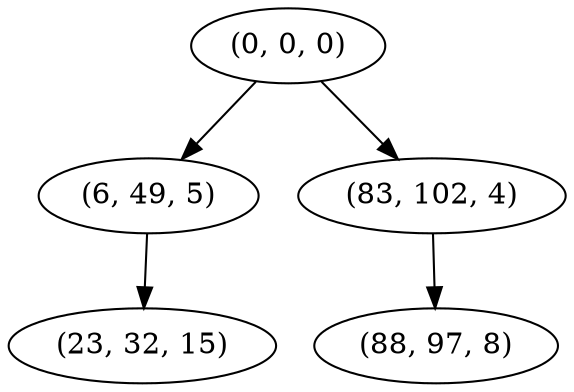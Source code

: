 digraph tree {
    "(0, 0, 0)";
    "(6, 49, 5)";
    "(23, 32, 15)";
    "(83, 102, 4)";
    "(88, 97, 8)";
    "(0, 0, 0)" -> "(6, 49, 5)";
    "(0, 0, 0)" -> "(83, 102, 4)";
    "(6, 49, 5)" -> "(23, 32, 15)";
    "(83, 102, 4)" -> "(88, 97, 8)";
}
